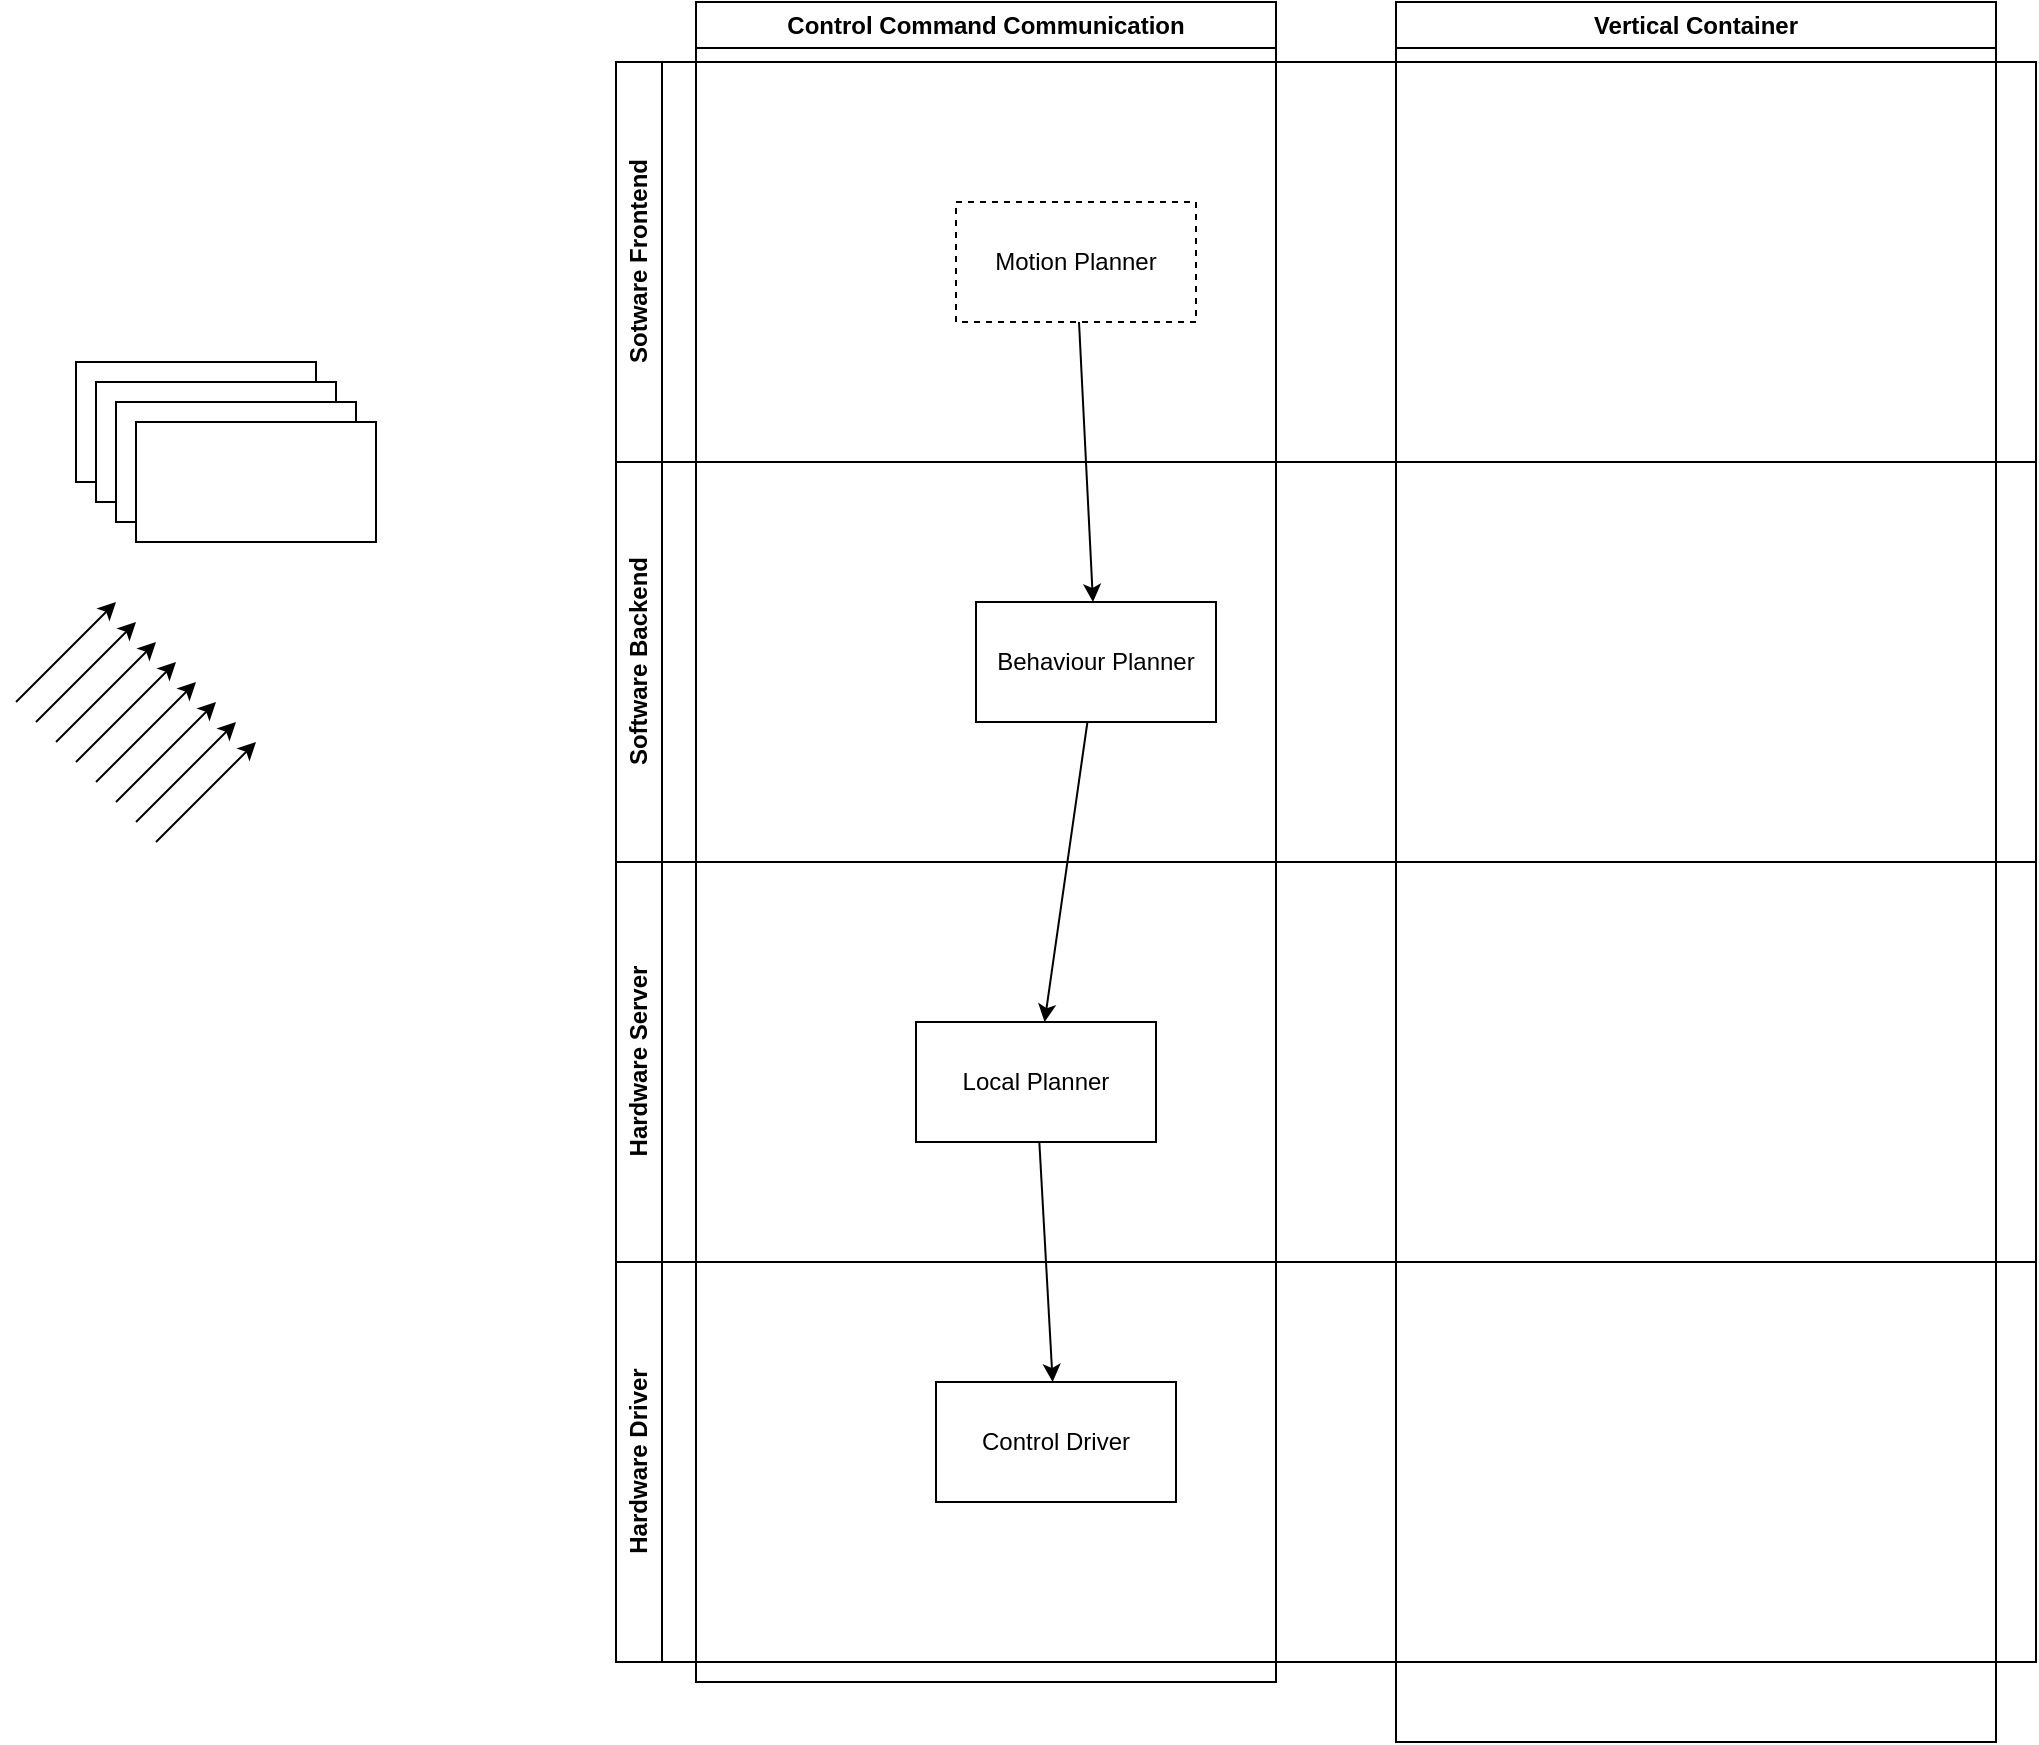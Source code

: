 <mxfile version="20.8.12" type="github">
  <diagram name="Page-1" id="m3a3Csr1nznZBBLX4vaU">
    <mxGraphModel dx="2261" dy="2033" grid="1" gridSize="10" guides="1" tooltips="1" connect="1" arrows="1" fold="1" page="1" pageScale="1" pageWidth="827" pageHeight="1169" math="0" shadow="0">
      <root>
        <mxCell id="0" />
        <mxCell id="1" parent="0" />
        <mxCell id="eW_LjBcapuaWD-UskeRv-1" value="" style="rounded=0;whiteSpace=wrap;html=1;" vertex="1" parent="1">
          <mxGeometry x="-110" y="150" width="120" height="60" as="geometry" />
        </mxCell>
        <mxCell id="eW_LjBcapuaWD-UskeRv-2" value="" style="rounded=0;whiteSpace=wrap;html=1;" vertex="1" parent="1">
          <mxGeometry x="-100" y="160" width="120" height="60" as="geometry" />
        </mxCell>
        <mxCell id="eW_LjBcapuaWD-UskeRv-3" value="" style="rounded=0;whiteSpace=wrap;html=1;" vertex="1" parent="1">
          <mxGeometry x="-90" y="170" width="120" height="60" as="geometry" />
        </mxCell>
        <mxCell id="eW_LjBcapuaWD-UskeRv-4" value="" style="rounded=0;whiteSpace=wrap;html=1;" vertex="1" parent="1">
          <mxGeometry x="-80" y="180" width="120" height="60" as="geometry" />
        </mxCell>
        <mxCell id="eW_LjBcapuaWD-UskeRv-15" value="" style="endArrow=classic;html=1;rounded=0;" edge="1" parent="1" source="eW_LjBcapuaWD-UskeRv-6" target="eW_LjBcapuaWD-UskeRv-5">
          <mxGeometry width="50" height="50" relative="1" as="geometry">
            <mxPoint x="490" y="150" as="sourcePoint" />
            <mxPoint x="540" y="100" as="targetPoint" />
          </mxGeometry>
        </mxCell>
        <mxCell id="eW_LjBcapuaWD-UskeRv-16" value="" style="endArrow=classic;html=1;rounded=0;" edge="1" parent="1" source="eW_LjBcapuaWD-UskeRv-7" target="eW_LjBcapuaWD-UskeRv-6">
          <mxGeometry width="50" height="50" relative="1" as="geometry">
            <mxPoint x="500" y="160" as="sourcePoint" />
            <mxPoint x="550" y="110" as="targetPoint" />
          </mxGeometry>
        </mxCell>
        <mxCell id="eW_LjBcapuaWD-UskeRv-17" value="" style="endArrow=classic;html=1;rounded=0;" edge="1" parent="1" source="eW_LjBcapuaWD-UskeRv-8" target="eW_LjBcapuaWD-UskeRv-7">
          <mxGeometry width="50" height="50" relative="1" as="geometry">
            <mxPoint x="510" y="170" as="sourcePoint" />
            <mxPoint x="560" y="120" as="targetPoint" />
          </mxGeometry>
        </mxCell>
        <mxCell id="eW_LjBcapuaWD-UskeRv-18" value="&lt;div&gt;Software Backend&lt;/div&gt;" style="swimlane;horizontal=0;whiteSpace=wrap;html=1;" vertex="1" parent="1">
          <mxGeometry x="160" y="200" width="710" height="200" as="geometry" />
        </mxCell>
        <mxCell id="eW_LjBcapuaWD-UskeRv-7" value="Behaviour Planner" style="rounded=0;whiteSpace=wrap;html=1;" vertex="1" parent="eW_LjBcapuaWD-UskeRv-18">
          <mxGeometry x="180" y="70" width="120" height="60" as="geometry" />
        </mxCell>
        <mxCell id="eW_LjBcapuaWD-UskeRv-19" value="&lt;div&gt;Hardware Server&lt;/div&gt;" style="swimlane;horizontal=0;whiteSpace=wrap;html=1;startSize=23;" vertex="1" parent="1">
          <mxGeometry x="160" y="400" width="710" height="200" as="geometry" />
        </mxCell>
        <mxCell id="eW_LjBcapuaWD-UskeRv-6" value="Local Planner" style="rounded=0;whiteSpace=wrap;html=1;" vertex="1" parent="eW_LjBcapuaWD-UskeRv-19">
          <mxGeometry x="150" y="80" width="120" height="60" as="geometry" />
        </mxCell>
        <mxCell id="eW_LjBcapuaWD-UskeRv-20" value="Sotware Frontend" style="swimlane;horizontal=0;whiteSpace=wrap;html=1;" vertex="1" parent="1">
          <mxGeometry x="160" width="710" height="200" as="geometry" />
        </mxCell>
        <mxCell id="eW_LjBcapuaWD-UskeRv-8" value="Motion Planner" style="rounded=0;whiteSpace=wrap;html=1;dashed=1;" vertex="1" parent="eW_LjBcapuaWD-UskeRv-20">
          <mxGeometry x="170" y="70" width="120" height="60" as="geometry" />
        </mxCell>
        <mxCell id="eW_LjBcapuaWD-UskeRv-21" value="&lt;div&gt;Hardware Driver&lt;/div&gt;" style="swimlane;horizontal=0;whiteSpace=wrap;html=1;startSize=23;" vertex="1" parent="1">
          <mxGeometry x="160" y="600" width="710" height="200" as="geometry" />
        </mxCell>
        <mxCell id="eW_LjBcapuaWD-UskeRv-5" value="&lt;div&gt;Control Driver&lt;/div&gt;" style="rounded=0;whiteSpace=wrap;html=1;" vertex="1" parent="eW_LjBcapuaWD-UskeRv-21">
          <mxGeometry x="160" y="60" width="120" height="60" as="geometry" />
        </mxCell>
        <mxCell id="eW_LjBcapuaWD-UskeRv-22" value="" style="endArrow=classic;html=1;rounded=0;" edge="1" parent="1">
          <mxGeometry width="50" height="50" relative="1" as="geometry">
            <mxPoint x="-140" y="320" as="sourcePoint" />
            <mxPoint x="-90" y="270" as="targetPoint" />
          </mxGeometry>
        </mxCell>
        <mxCell id="eW_LjBcapuaWD-UskeRv-23" value="" style="endArrow=classic;html=1;rounded=0;" edge="1" parent="1">
          <mxGeometry width="50" height="50" relative="1" as="geometry">
            <mxPoint x="-130" y="330" as="sourcePoint" />
            <mxPoint x="-80" y="280" as="targetPoint" />
          </mxGeometry>
        </mxCell>
        <mxCell id="eW_LjBcapuaWD-UskeRv-24" value="" style="endArrow=classic;html=1;rounded=0;" edge="1" parent="1">
          <mxGeometry width="50" height="50" relative="1" as="geometry">
            <mxPoint x="-120" y="340" as="sourcePoint" />
            <mxPoint x="-70" y="290" as="targetPoint" />
          </mxGeometry>
        </mxCell>
        <mxCell id="eW_LjBcapuaWD-UskeRv-25" value="" style="endArrow=classic;html=1;rounded=0;" edge="1" parent="1">
          <mxGeometry width="50" height="50" relative="1" as="geometry">
            <mxPoint x="-110" y="350" as="sourcePoint" />
            <mxPoint x="-60" y="300" as="targetPoint" />
          </mxGeometry>
        </mxCell>
        <mxCell id="eW_LjBcapuaWD-UskeRv-26" value="" style="endArrow=classic;html=1;rounded=0;" edge="1" parent="1">
          <mxGeometry width="50" height="50" relative="1" as="geometry">
            <mxPoint x="-100" y="360" as="sourcePoint" />
            <mxPoint x="-50" y="310" as="targetPoint" />
          </mxGeometry>
        </mxCell>
        <mxCell id="eW_LjBcapuaWD-UskeRv-27" value="" style="endArrow=classic;html=1;rounded=0;" edge="1" parent="1">
          <mxGeometry width="50" height="50" relative="1" as="geometry">
            <mxPoint x="-90" y="370" as="sourcePoint" />
            <mxPoint x="-40" y="320" as="targetPoint" />
          </mxGeometry>
        </mxCell>
        <mxCell id="eW_LjBcapuaWD-UskeRv-28" value="" style="endArrow=classic;html=1;rounded=0;" edge="1" parent="1">
          <mxGeometry width="50" height="50" relative="1" as="geometry">
            <mxPoint x="-80" y="380" as="sourcePoint" />
            <mxPoint x="-30" y="330" as="targetPoint" />
          </mxGeometry>
        </mxCell>
        <mxCell id="eW_LjBcapuaWD-UskeRv-29" value="" style="endArrow=classic;html=1;rounded=0;" edge="1" parent="1">
          <mxGeometry width="50" height="50" relative="1" as="geometry">
            <mxPoint x="-70" y="390" as="sourcePoint" />
            <mxPoint x="-20" y="340" as="targetPoint" />
          </mxGeometry>
        </mxCell>
        <mxCell id="eW_LjBcapuaWD-UskeRv-30" value="Control Command Communication" style="swimlane;whiteSpace=wrap;html=1;" vertex="1" parent="1">
          <mxGeometry x="200" y="-30" width="290" height="840" as="geometry" />
        </mxCell>
        <mxCell id="eW_LjBcapuaWD-UskeRv-32" value="Vertical Container" style="swimlane;whiteSpace=wrap;html=1;" vertex="1" parent="1">
          <mxGeometry x="550" y="-30" width="300" height="870" as="geometry" />
        </mxCell>
      </root>
    </mxGraphModel>
  </diagram>
</mxfile>
